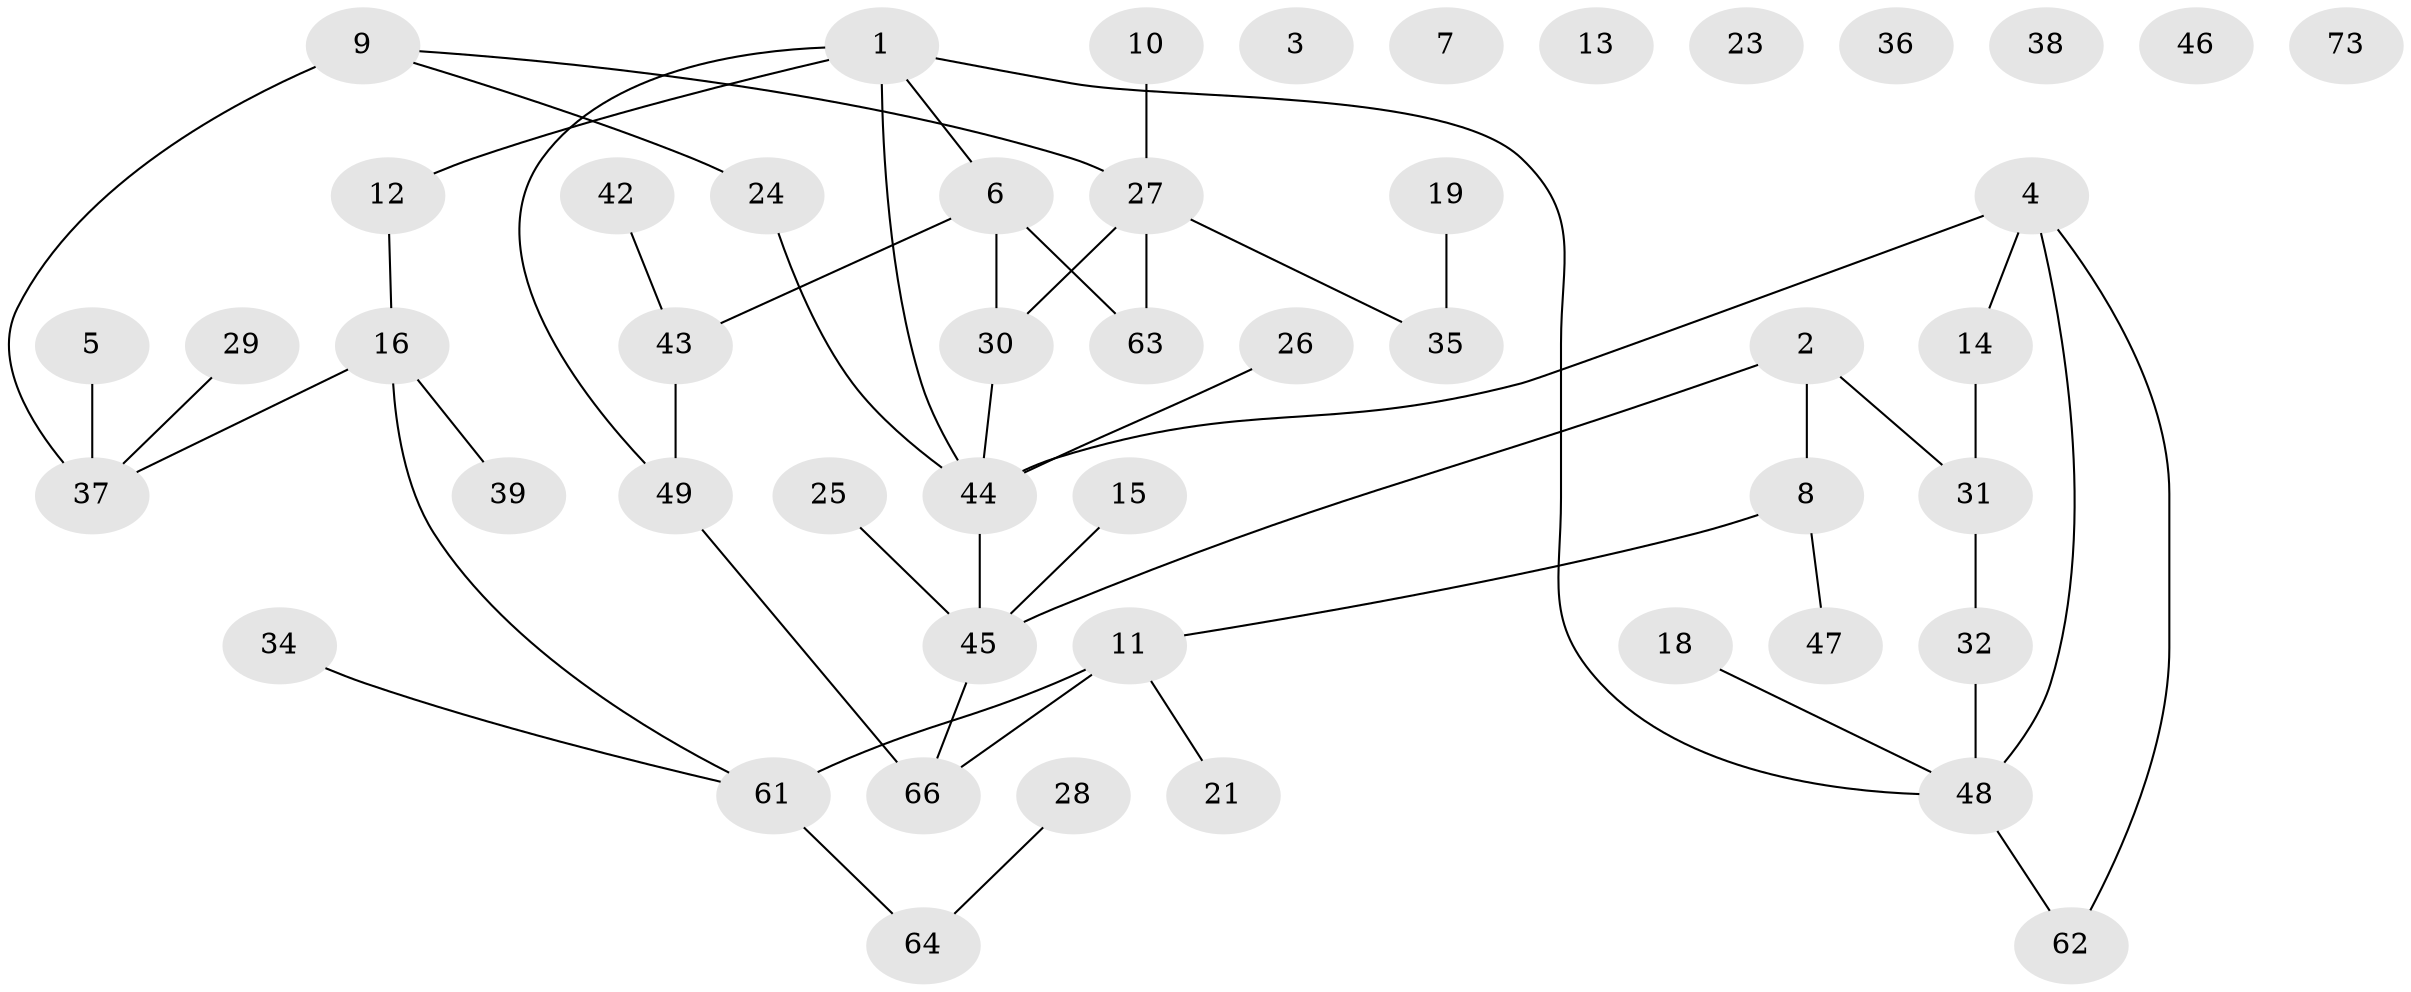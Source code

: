 // original degree distribution, {2: 0.28378378378378377, 3: 0.21621621621621623, 0: 0.08108108108108109, 1: 0.25675675675675674, 4: 0.0945945945945946, 5: 0.06756756756756757}
// Generated by graph-tools (version 1.1) at 2025/41/03/06/25 10:41:19]
// undirected, 49 vertices, 52 edges
graph export_dot {
graph [start="1"]
  node [color=gray90,style=filled];
  1 [super="+58"];
  2;
  3;
  4 [super="+53"];
  5 [super="+65"];
  6 [super="+57"];
  7 [super="+17"];
  8 [super="+51"];
  9 [super="+20"];
  10 [super="+59"];
  11 [super="+68"];
  12;
  13;
  14;
  15 [super="+22"];
  16 [super="+54"];
  18 [super="+52"];
  19;
  21 [super="+33"];
  23;
  24;
  25;
  26;
  27 [super="+74"];
  28;
  29;
  30 [super="+40"];
  31 [super="+60"];
  32;
  34;
  35 [super="+56"];
  36;
  37 [super="+41"];
  38;
  39;
  42;
  43;
  44 [super="+70"];
  45 [super="+69"];
  46 [super="+50"];
  47;
  48 [super="+71"];
  49 [super="+55"];
  61 [super="+72"];
  62;
  63;
  64 [super="+67"];
  66;
  73;
  1 -- 48;
  1 -- 49;
  1 -- 6;
  1 -- 12;
  1 -- 44;
  2 -- 31;
  2 -- 45;
  2 -- 8;
  4 -- 62;
  4 -- 14;
  4 -- 44;
  4 -- 48;
  5 -- 37;
  6 -- 43;
  6 -- 63;
  6 -- 30;
  8 -- 11;
  8 -- 47;
  9 -- 37 [weight=2];
  9 -- 24;
  9 -- 27;
  10 -- 27;
  11 -- 61 [weight=2];
  11 -- 66;
  11 -- 21;
  12 -- 16;
  14 -- 31;
  15 -- 45 [weight=2];
  16 -- 39;
  16 -- 61;
  16 -- 37;
  18 -- 48;
  19 -- 35;
  24 -- 44;
  25 -- 45;
  26 -- 44;
  27 -- 30 [weight=2];
  27 -- 63;
  27 -- 35;
  28 -- 64;
  29 -- 37;
  30 -- 44;
  31 -- 32;
  32 -- 48;
  34 -- 61;
  42 -- 43;
  43 -- 49;
  44 -- 45;
  45 -- 66;
  48 -- 62;
  49 -- 66;
  61 -- 64;
}
